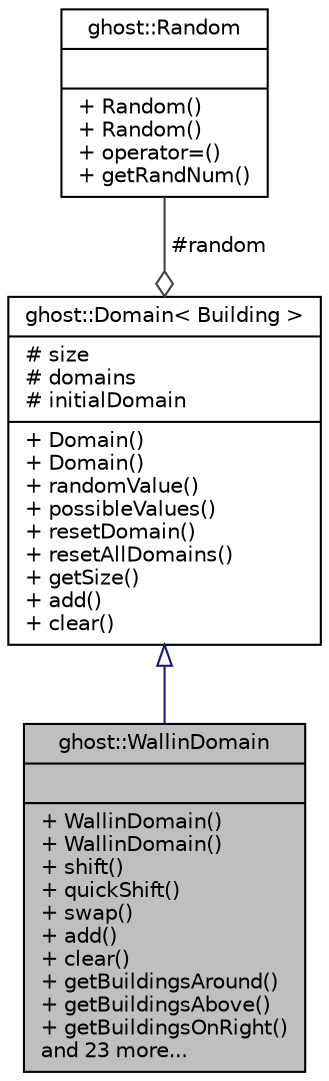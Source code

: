 digraph "ghost::WallinDomain"
{
  edge [fontname="Helvetica",fontsize="10",labelfontname="Helvetica",labelfontsize="10"];
  node [fontname="Helvetica",fontsize="10",shape=record];
  Node1 [label="{ghost::WallinDomain\n||+ WallinDomain()\l+ WallinDomain()\l+ shift()\l+ quickShift()\l+ swap()\l+ add()\l+ clear()\l+ getBuildingsAround()\l+ getBuildingsAbove()\l+ getBuildingsOnRight()\land 23 more...\l}",height=0.2,width=0.4,color="black", fillcolor="grey75", style="filled" fontcolor="black"];
  Node2 -> Node1 [dir="back",color="midnightblue",fontsize="10",style="solid",arrowtail="onormal",fontname="Helvetica"];
  Node2 [label="{ghost::Domain\< Building \>\n|# size\l# domains\l# initialDomain\l|+ Domain()\l+ Domain()\l+ randomValue()\l+ possibleValues()\l+ resetDomain()\l+ resetAllDomains()\l+ getSize()\l+ add()\l+ clear()\l}",height=0.2,width=0.4,color="black", fillcolor="white", style="filled",URL="$classghost_1_1Domain.html"];
  Node3 -> Node2 [color="grey25",fontsize="10",style="solid",label=" #random" ,arrowhead="odiamond",fontname="Helvetica"];
  Node3 [label="{ghost::Random\n||+ Random()\l+ Random()\l+ operator=()\l+ getRandNum()\l}",height=0.2,width=0.4,color="black", fillcolor="white", style="filled",URL="$classghost_1_1Random.html"];
}
